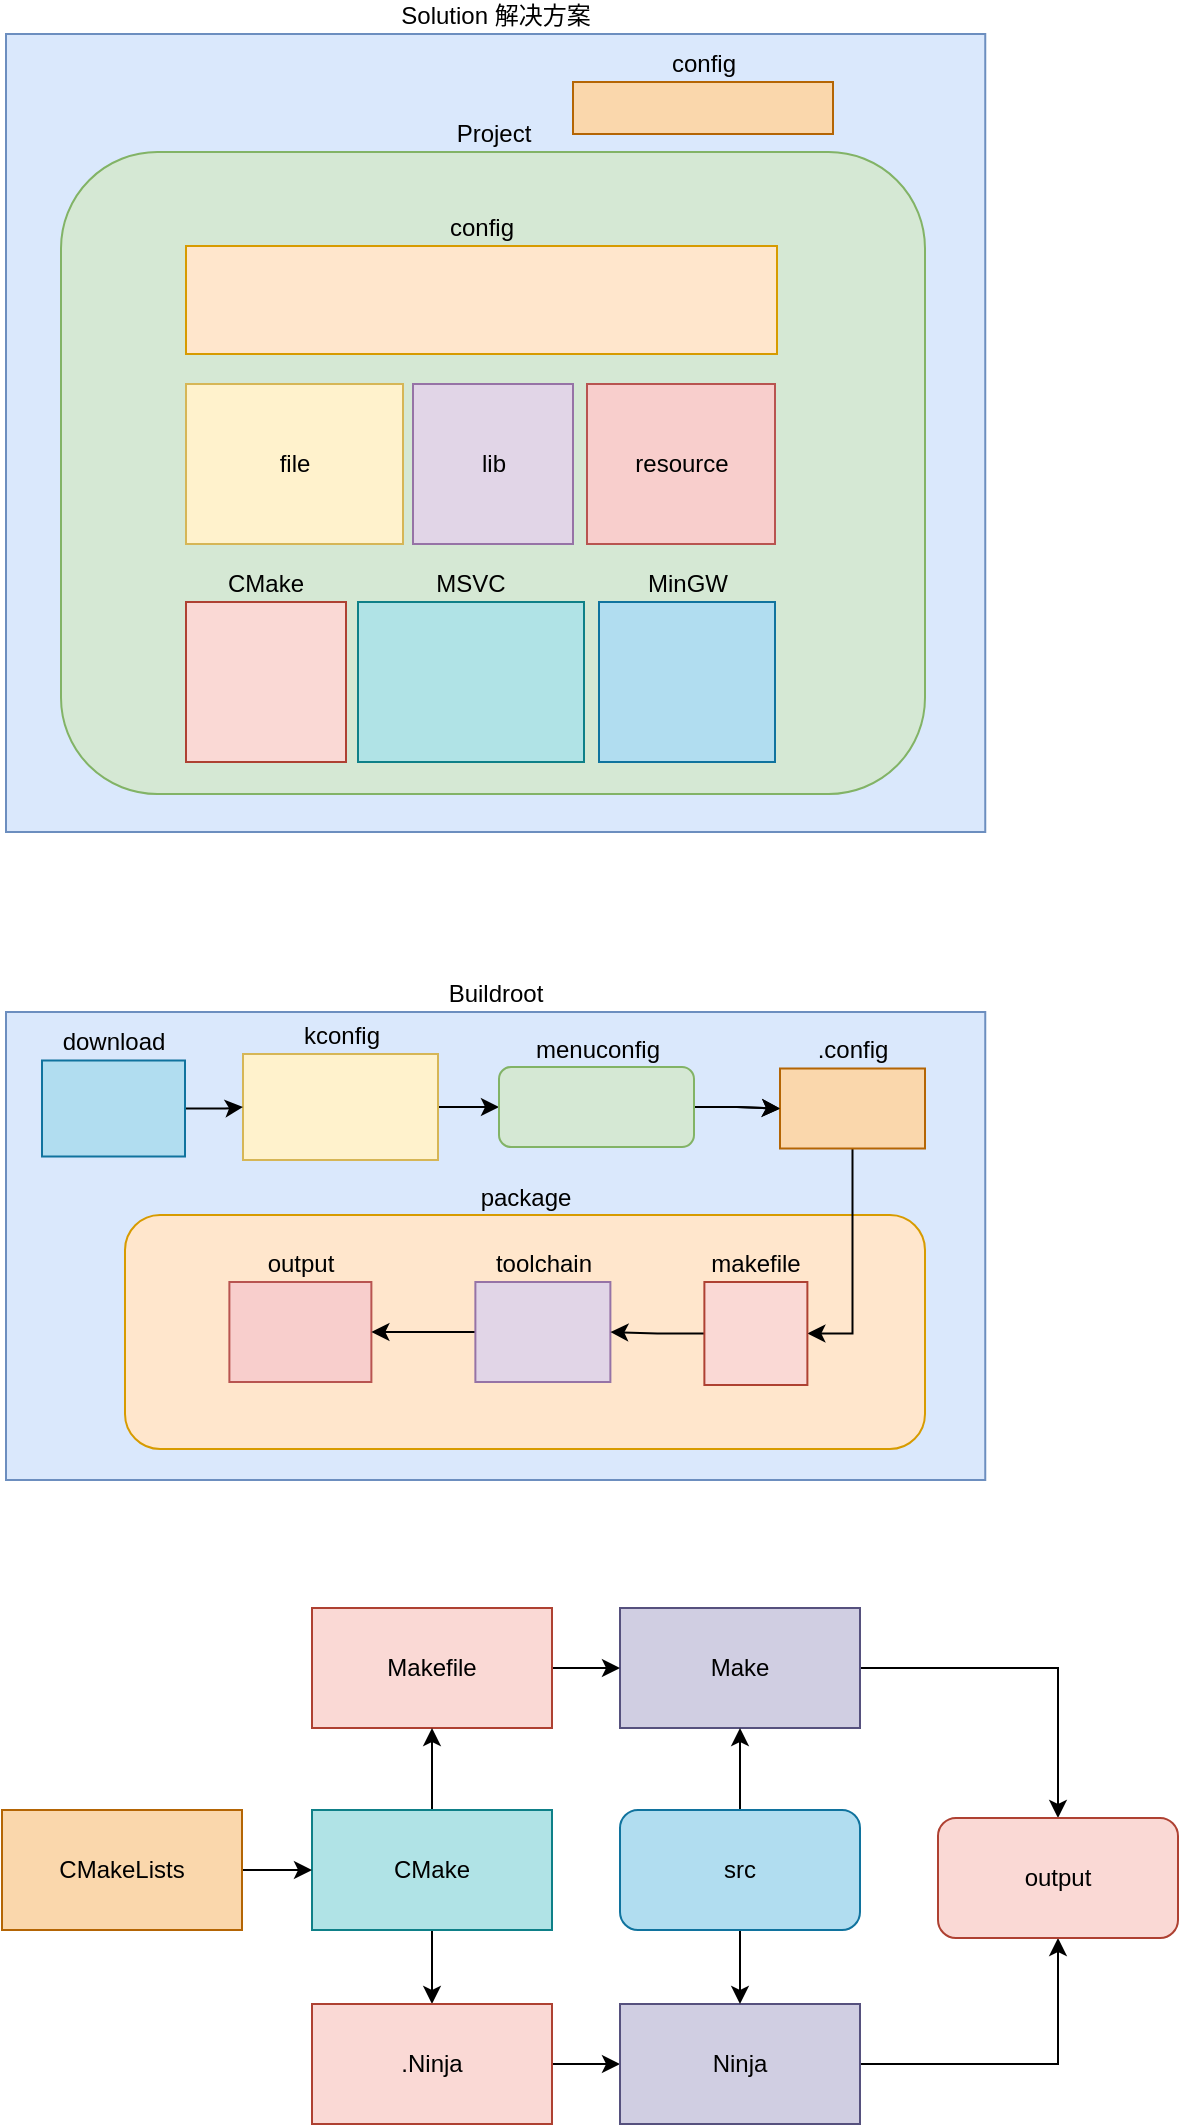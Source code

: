 <mxfile version="22.1.2" type="device">
  <diagram name="第 1 页" id="9HGiZMVpmhbUJ0HYFycf">
    <mxGraphModel dx="1398" dy="1278" grid="0" gridSize="10" guides="1" tooltips="1" connect="1" arrows="1" fold="1" page="0" pageScale="1" pageWidth="827" pageHeight="1169" math="0" shadow="0">
      <root>
        <mxCell id="0" />
        <mxCell id="1" parent="0" />
        <mxCell id="HH5jd6Z6UQMyrYztoFaN-2" value="Solution 解决方案" style="rounded=0;whiteSpace=wrap;html=1;labelPosition=center;verticalLabelPosition=top;align=center;verticalAlign=bottom;fillColor=#dae8fc;strokeColor=#6c8ebf;" vertex="1" parent="1">
          <mxGeometry x="-158" y="-181" width="489.63" height="399" as="geometry" />
        </mxCell>
        <mxCell id="HH5jd6Z6UQMyrYztoFaN-4" value="Project" style="rounded=1;whiteSpace=wrap;html=1;labelPosition=center;verticalLabelPosition=top;align=center;verticalAlign=bottom;fillColor=#d5e8d4;strokeColor=#82b366;" vertex="1" parent="1">
          <mxGeometry x="-130.5" y="-122" width="432" height="321" as="geometry" />
        </mxCell>
        <mxCell id="HH5jd6Z6UQMyrYztoFaN-6" value="config" style="rounded=0;whiteSpace=wrap;html=1;labelPosition=center;verticalLabelPosition=top;align=center;verticalAlign=bottom;fillColor=#ffe6cc;strokeColor=#d79b00;" vertex="1" parent="1">
          <mxGeometry x="-68" y="-75" width="295.5" height="54" as="geometry" />
        </mxCell>
        <mxCell id="HH5jd6Z6UQMyrYztoFaN-7" value="file" style="rounded=0;whiteSpace=wrap;html=1;fillColor=#fff2cc;strokeColor=#d6b656;" vertex="1" parent="1">
          <mxGeometry x="-68" y="-6" width="108.5" height="80" as="geometry" />
        </mxCell>
        <mxCell id="HH5jd6Z6UQMyrYztoFaN-8" value="resource" style="rounded=0;whiteSpace=wrap;html=1;fillColor=#f8cecc;strokeColor=#b85450;" vertex="1" parent="1">
          <mxGeometry x="132.5" y="-6" width="94" height="80" as="geometry" />
        </mxCell>
        <mxCell id="HH5jd6Z6UQMyrYztoFaN-9" value="lib" style="whiteSpace=wrap;html=1;aspect=fixed;fillColor=#e1d5e7;strokeColor=#9673a6;" vertex="1" parent="1">
          <mxGeometry x="45.5" y="-6" width="80" height="80" as="geometry" />
        </mxCell>
        <mxCell id="HH5jd6Z6UQMyrYztoFaN-10" value="config" style="rounded=0;whiteSpace=wrap;html=1;labelPosition=center;verticalLabelPosition=top;align=center;verticalAlign=bottom;fillColor=#fad7ac;strokeColor=#b46504;" vertex="1" parent="1">
          <mxGeometry x="125.5" y="-157" width="130" height="26" as="geometry" />
        </mxCell>
        <mxCell id="HH5jd6Z6UQMyrYztoFaN-11" value="CMake" style="whiteSpace=wrap;html=1;aspect=fixed;labelPosition=center;verticalLabelPosition=top;align=center;verticalAlign=bottom;fillColor=#fad9d5;strokeColor=#ae4132;" vertex="1" parent="1">
          <mxGeometry x="-68" y="103" width="80" height="80" as="geometry" />
        </mxCell>
        <mxCell id="HH5jd6Z6UQMyrYztoFaN-12" value="MSVC" style="whiteSpace=wrap;html=1;labelPosition=center;verticalLabelPosition=top;align=center;verticalAlign=bottom;fillColor=#b0e3e6;strokeColor=#0e8088;" vertex="1" parent="1">
          <mxGeometry x="18" y="103" width="113" height="80" as="geometry" />
        </mxCell>
        <mxCell id="HH5jd6Z6UQMyrYztoFaN-14" value="MinGW" style="whiteSpace=wrap;html=1;labelPosition=center;verticalLabelPosition=top;align=center;verticalAlign=bottom;fillColor=#b1ddf0;strokeColor=#10739e;" vertex="1" parent="1">
          <mxGeometry x="138.5" y="103" width="88" height="80" as="geometry" />
        </mxCell>
        <mxCell id="HH5jd6Z6UQMyrYztoFaN-15" value="Buildroot" style="rounded=0;whiteSpace=wrap;html=1;labelPosition=center;verticalLabelPosition=top;align=center;verticalAlign=bottom;fillColor=#dae8fc;strokeColor=#6c8ebf;" vertex="1" parent="1">
          <mxGeometry x="-158" y="308" width="489.63" height="234" as="geometry" />
        </mxCell>
        <mxCell id="HH5jd6Z6UQMyrYztoFaN-25" value="" style="edgeStyle=orthogonalEdgeStyle;rounded=0;orthogonalLoop=1;jettySize=auto;html=1;" edge="1" parent="1" source="HH5jd6Z6UQMyrYztoFaN-16" target="HH5jd6Z6UQMyrYztoFaN-21">
          <mxGeometry relative="1" as="geometry" />
        </mxCell>
        <mxCell id="HH5jd6Z6UQMyrYztoFaN-17" value="package" style="rounded=1;whiteSpace=wrap;html=1;labelPosition=center;verticalLabelPosition=top;align=center;verticalAlign=bottom;fillColor=#ffe6cc;strokeColor=#d79b00;" vertex="1" parent="1">
          <mxGeometry x="-98.5" y="409.5" width="400" height="117" as="geometry" />
        </mxCell>
        <mxCell id="HH5jd6Z6UQMyrYztoFaN-27" value="" style="edgeStyle=orthogonalEdgeStyle;rounded=0;orthogonalLoop=1;jettySize=auto;html=1;" edge="1" parent="1" source="HH5jd6Z6UQMyrYztoFaN-18" target="HH5jd6Z6UQMyrYztoFaN-16">
          <mxGeometry relative="1" as="geometry" />
        </mxCell>
        <mxCell id="HH5jd6Z6UQMyrYztoFaN-18" value="kconfig" style="rounded=0;whiteSpace=wrap;html=1;fillColor=#fff2cc;strokeColor=#d6b656;labelPosition=center;verticalLabelPosition=top;align=center;verticalAlign=bottom;" vertex="1" parent="1">
          <mxGeometry x="-39.5" y="329" width="97.5" height="53" as="geometry" />
        </mxCell>
        <mxCell id="HH5jd6Z6UQMyrYztoFaN-19" value="output" style="rounded=0;whiteSpace=wrap;html=1;fillColor=#f8cecc;strokeColor=#b85450;labelPosition=center;verticalLabelPosition=top;align=center;verticalAlign=bottom;" vertex="1" parent="1">
          <mxGeometry x="-46.31" y="443" width="71" height="50" as="geometry" />
        </mxCell>
        <mxCell id="HH5jd6Z6UQMyrYztoFaN-33" value="" style="edgeStyle=orthogonalEdgeStyle;rounded=0;orthogonalLoop=1;jettySize=auto;html=1;" edge="1" parent="1" source="HH5jd6Z6UQMyrYztoFaN-20" target="HH5jd6Z6UQMyrYztoFaN-19">
          <mxGeometry relative="1" as="geometry" />
        </mxCell>
        <mxCell id="HH5jd6Z6UQMyrYztoFaN-20" value="toolchain" style="whiteSpace=wrap;html=1;fillColor=#e1d5e7;strokeColor=#9673a6;labelPosition=center;verticalLabelPosition=top;align=center;verticalAlign=bottom;" vertex="1" parent="1">
          <mxGeometry x="76.69" y="443" width="67.5" height="50" as="geometry" />
        </mxCell>
        <mxCell id="HH5jd6Z6UQMyrYztoFaN-34" style="edgeStyle=orthogonalEdgeStyle;rounded=0;orthogonalLoop=1;jettySize=auto;html=1;entryX=1;entryY=0.5;entryDx=0;entryDy=0;" edge="1" parent="1" source="HH5jd6Z6UQMyrYztoFaN-21" target="HH5jd6Z6UQMyrYztoFaN-22">
          <mxGeometry relative="1" as="geometry" />
        </mxCell>
        <mxCell id="HH5jd6Z6UQMyrYztoFaN-21" value=".config" style="rounded=0;whiteSpace=wrap;html=1;labelPosition=center;verticalLabelPosition=top;align=center;verticalAlign=bottom;fillColor=#fad7ac;strokeColor=#b46504;" vertex="1" parent="1">
          <mxGeometry x="229" y="336.25" width="72.5" height="40" as="geometry" />
        </mxCell>
        <mxCell id="HH5jd6Z6UQMyrYztoFaN-32" value="" style="edgeStyle=orthogonalEdgeStyle;rounded=0;orthogonalLoop=1;jettySize=auto;html=1;" edge="1" parent="1" source="HH5jd6Z6UQMyrYztoFaN-22" target="HH5jd6Z6UQMyrYztoFaN-20">
          <mxGeometry relative="1" as="geometry" />
        </mxCell>
        <mxCell id="HH5jd6Z6UQMyrYztoFaN-22" value="makefile" style="whiteSpace=wrap;html=1;aspect=fixed;labelPosition=center;verticalLabelPosition=top;align=center;verticalAlign=bottom;fillColor=#fad9d5;strokeColor=#ae4132;" vertex="1" parent="1">
          <mxGeometry x="191.19" y="443" width="51.5" height="51.5" as="geometry" />
        </mxCell>
        <mxCell id="HH5jd6Z6UQMyrYztoFaN-31" value="" style="edgeStyle=orthogonalEdgeStyle;rounded=0;orthogonalLoop=1;jettySize=auto;html=1;" edge="1" parent="1" source="HH5jd6Z6UQMyrYztoFaN-24" target="HH5jd6Z6UQMyrYztoFaN-18">
          <mxGeometry relative="1" as="geometry" />
        </mxCell>
        <mxCell id="HH5jd6Z6UQMyrYztoFaN-24" value="download" style="whiteSpace=wrap;html=1;labelPosition=center;verticalLabelPosition=top;align=center;verticalAlign=bottom;fillColor=#b1ddf0;strokeColor=#10739e;" vertex="1" parent="1">
          <mxGeometry x="-140" y="332.25" width="71.5" height="48" as="geometry" />
        </mxCell>
        <mxCell id="HH5jd6Z6UQMyrYztoFaN-28" value="" style="edgeStyle=orthogonalEdgeStyle;rounded=0;orthogonalLoop=1;jettySize=auto;html=1;" edge="1" parent="1" source="HH5jd6Z6UQMyrYztoFaN-16" target="HH5jd6Z6UQMyrYztoFaN-21">
          <mxGeometry relative="1" as="geometry" />
        </mxCell>
        <mxCell id="HH5jd6Z6UQMyrYztoFaN-16" value="menuconfig" style="rounded=1;whiteSpace=wrap;html=1;labelPosition=center;verticalLabelPosition=top;align=center;verticalAlign=bottom;fillColor=#d5e8d4;strokeColor=#82b366;" vertex="1" parent="1">
          <mxGeometry x="88.5" y="335.5" width="97.5" height="40" as="geometry" />
        </mxCell>
        <mxCell id="HH5jd6Z6UQMyrYztoFaN-53" style="edgeStyle=orthogonalEdgeStyle;rounded=0;orthogonalLoop=1;jettySize=auto;html=1;" edge="1" parent="1" source="HH5jd6Z6UQMyrYztoFaN-35" target="HH5jd6Z6UQMyrYztoFaN-52">
          <mxGeometry relative="1" as="geometry" />
        </mxCell>
        <mxCell id="HH5jd6Z6UQMyrYztoFaN-35" value="Make" style="rounded=0;whiteSpace=wrap;html=1;fillColor=#d0cee2;strokeColor=#56517e;" vertex="1" parent="1">
          <mxGeometry x="149" y="606" width="120" height="60" as="geometry" />
        </mxCell>
        <mxCell id="HH5jd6Z6UQMyrYztoFaN-40" value="" style="edgeStyle=orthogonalEdgeStyle;rounded=0;orthogonalLoop=1;jettySize=auto;html=1;" edge="1" parent="1" source="HH5jd6Z6UQMyrYztoFaN-36" target="HH5jd6Z6UQMyrYztoFaN-35">
          <mxGeometry relative="1" as="geometry" />
        </mxCell>
        <mxCell id="HH5jd6Z6UQMyrYztoFaN-36" value="Makefile" style="rounded=0;whiteSpace=wrap;html=1;fillColor=#fad9d5;strokeColor=#ae4132;" vertex="1" parent="1">
          <mxGeometry x="-5" y="606" width="120" height="60" as="geometry" />
        </mxCell>
        <mxCell id="HH5jd6Z6UQMyrYztoFaN-42" style="edgeStyle=orthogonalEdgeStyle;rounded=0;orthogonalLoop=1;jettySize=auto;html=1;entryX=0.5;entryY=1;entryDx=0;entryDy=0;" edge="1" parent="1" source="HH5jd6Z6UQMyrYztoFaN-37" target="HH5jd6Z6UQMyrYztoFaN-36">
          <mxGeometry relative="1" as="geometry" />
        </mxCell>
        <mxCell id="HH5jd6Z6UQMyrYztoFaN-44" value="" style="edgeStyle=orthogonalEdgeStyle;rounded=0;orthogonalLoop=1;jettySize=auto;html=1;" edge="1" parent="1" source="HH5jd6Z6UQMyrYztoFaN-37" target="HH5jd6Z6UQMyrYztoFaN-43">
          <mxGeometry relative="1" as="geometry" />
        </mxCell>
        <mxCell id="HH5jd6Z6UQMyrYztoFaN-37" value="CMake" style="rounded=0;whiteSpace=wrap;html=1;fillColor=#b0e3e6;strokeColor=#0e8088;" vertex="1" parent="1">
          <mxGeometry x="-5" y="707" width="120" height="60" as="geometry" />
        </mxCell>
        <mxCell id="HH5jd6Z6UQMyrYztoFaN-41" value="" style="edgeStyle=orthogonalEdgeStyle;rounded=0;orthogonalLoop=1;jettySize=auto;html=1;" edge="1" parent="1" source="HH5jd6Z6UQMyrYztoFaN-39" target="HH5jd6Z6UQMyrYztoFaN-37">
          <mxGeometry relative="1" as="geometry" />
        </mxCell>
        <mxCell id="HH5jd6Z6UQMyrYztoFaN-39" value="CMakeLists" style="rounded=0;whiteSpace=wrap;html=1;fillColor=#fad7ac;strokeColor=#b46504;" vertex="1" parent="1">
          <mxGeometry x="-160" y="707" width="120" height="60" as="geometry" />
        </mxCell>
        <mxCell id="HH5jd6Z6UQMyrYztoFaN-46" value="" style="edgeStyle=orthogonalEdgeStyle;rounded=0;orthogonalLoop=1;jettySize=auto;html=1;" edge="1" parent="1" source="HH5jd6Z6UQMyrYztoFaN-43" target="HH5jd6Z6UQMyrYztoFaN-45">
          <mxGeometry relative="1" as="geometry" />
        </mxCell>
        <mxCell id="HH5jd6Z6UQMyrYztoFaN-43" value=".Ninja" style="rounded=0;whiteSpace=wrap;html=1;fillColor=#fad9d5;strokeColor=#ae4132;" vertex="1" parent="1">
          <mxGeometry x="-5" y="804" width="120" height="60" as="geometry" />
        </mxCell>
        <mxCell id="HH5jd6Z6UQMyrYztoFaN-54" style="edgeStyle=orthogonalEdgeStyle;rounded=0;orthogonalLoop=1;jettySize=auto;html=1;" edge="1" parent="1" source="HH5jd6Z6UQMyrYztoFaN-45" target="HH5jd6Z6UQMyrYztoFaN-52">
          <mxGeometry relative="1" as="geometry" />
        </mxCell>
        <mxCell id="HH5jd6Z6UQMyrYztoFaN-45" value="Ninja" style="rounded=0;whiteSpace=wrap;html=1;fillColor=#d0cee2;strokeColor=#56517e;" vertex="1" parent="1">
          <mxGeometry x="149" y="804" width="120" height="60" as="geometry" />
        </mxCell>
        <mxCell id="HH5jd6Z6UQMyrYztoFaN-50" style="edgeStyle=orthogonalEdgeStyle;rounded=0;orthogonalLoop=1;jettySize=auto;html=1;entryX=0.5;entryY=1;entryDx=0;entryDy=0;" edge="1" parent="1" source="HH5jd6Z6UQMyrYztoFaN-47" target="HH5jd6Z6UQMyrYztoFaN-35">
          <mxGeometry relative="1" as="geometry" />
        </mxCell>
        <mxCell id="HH5jd6Z6UQMyrYztoFaN-51" style="edgeStyle=orthogonalEdgeStyle;rounded=0;orthogonalLoop=1;jettySize=auto;html=1;entryX=0.5;entryY=0;entryDx=0;entryDy=0;" edge="1" parent="1" source="HH5jd6Z6UQMyrYztoFaN-47" target="HH5jd6Z6UQMyrYztoFaN-45">
          <mxGeometry relative="1" as="geometry" />
        </mxCell>
        <mxCell id="HH5jd6Z6UQMyrYztoFaN-47" value="src" style="rounded=1;whiteSpace=wrap;html=1;fillColor=#b1ddf0;strokeColor=#10739e;" vertex="1" parent="1">
          <mxGeometry x="149" y="707" width="120" height="60" as="geometry" />
        </mxCell>
        <mxCell id="HH5jd6Z6UQMyrYztoFaN-52" value="output" style="rounded=1;whiteSpace=wrap;html=1;fillColor=#fad9d5;strokeColor=#ae4132;" vertex="1" parent="1">
          <mxGeometry x="308" y="711" width="120" height="60" as="geometry" />
        </mxCell>
      </root>
    </mxGraphModel>
  </diagram>
</mxfile>
